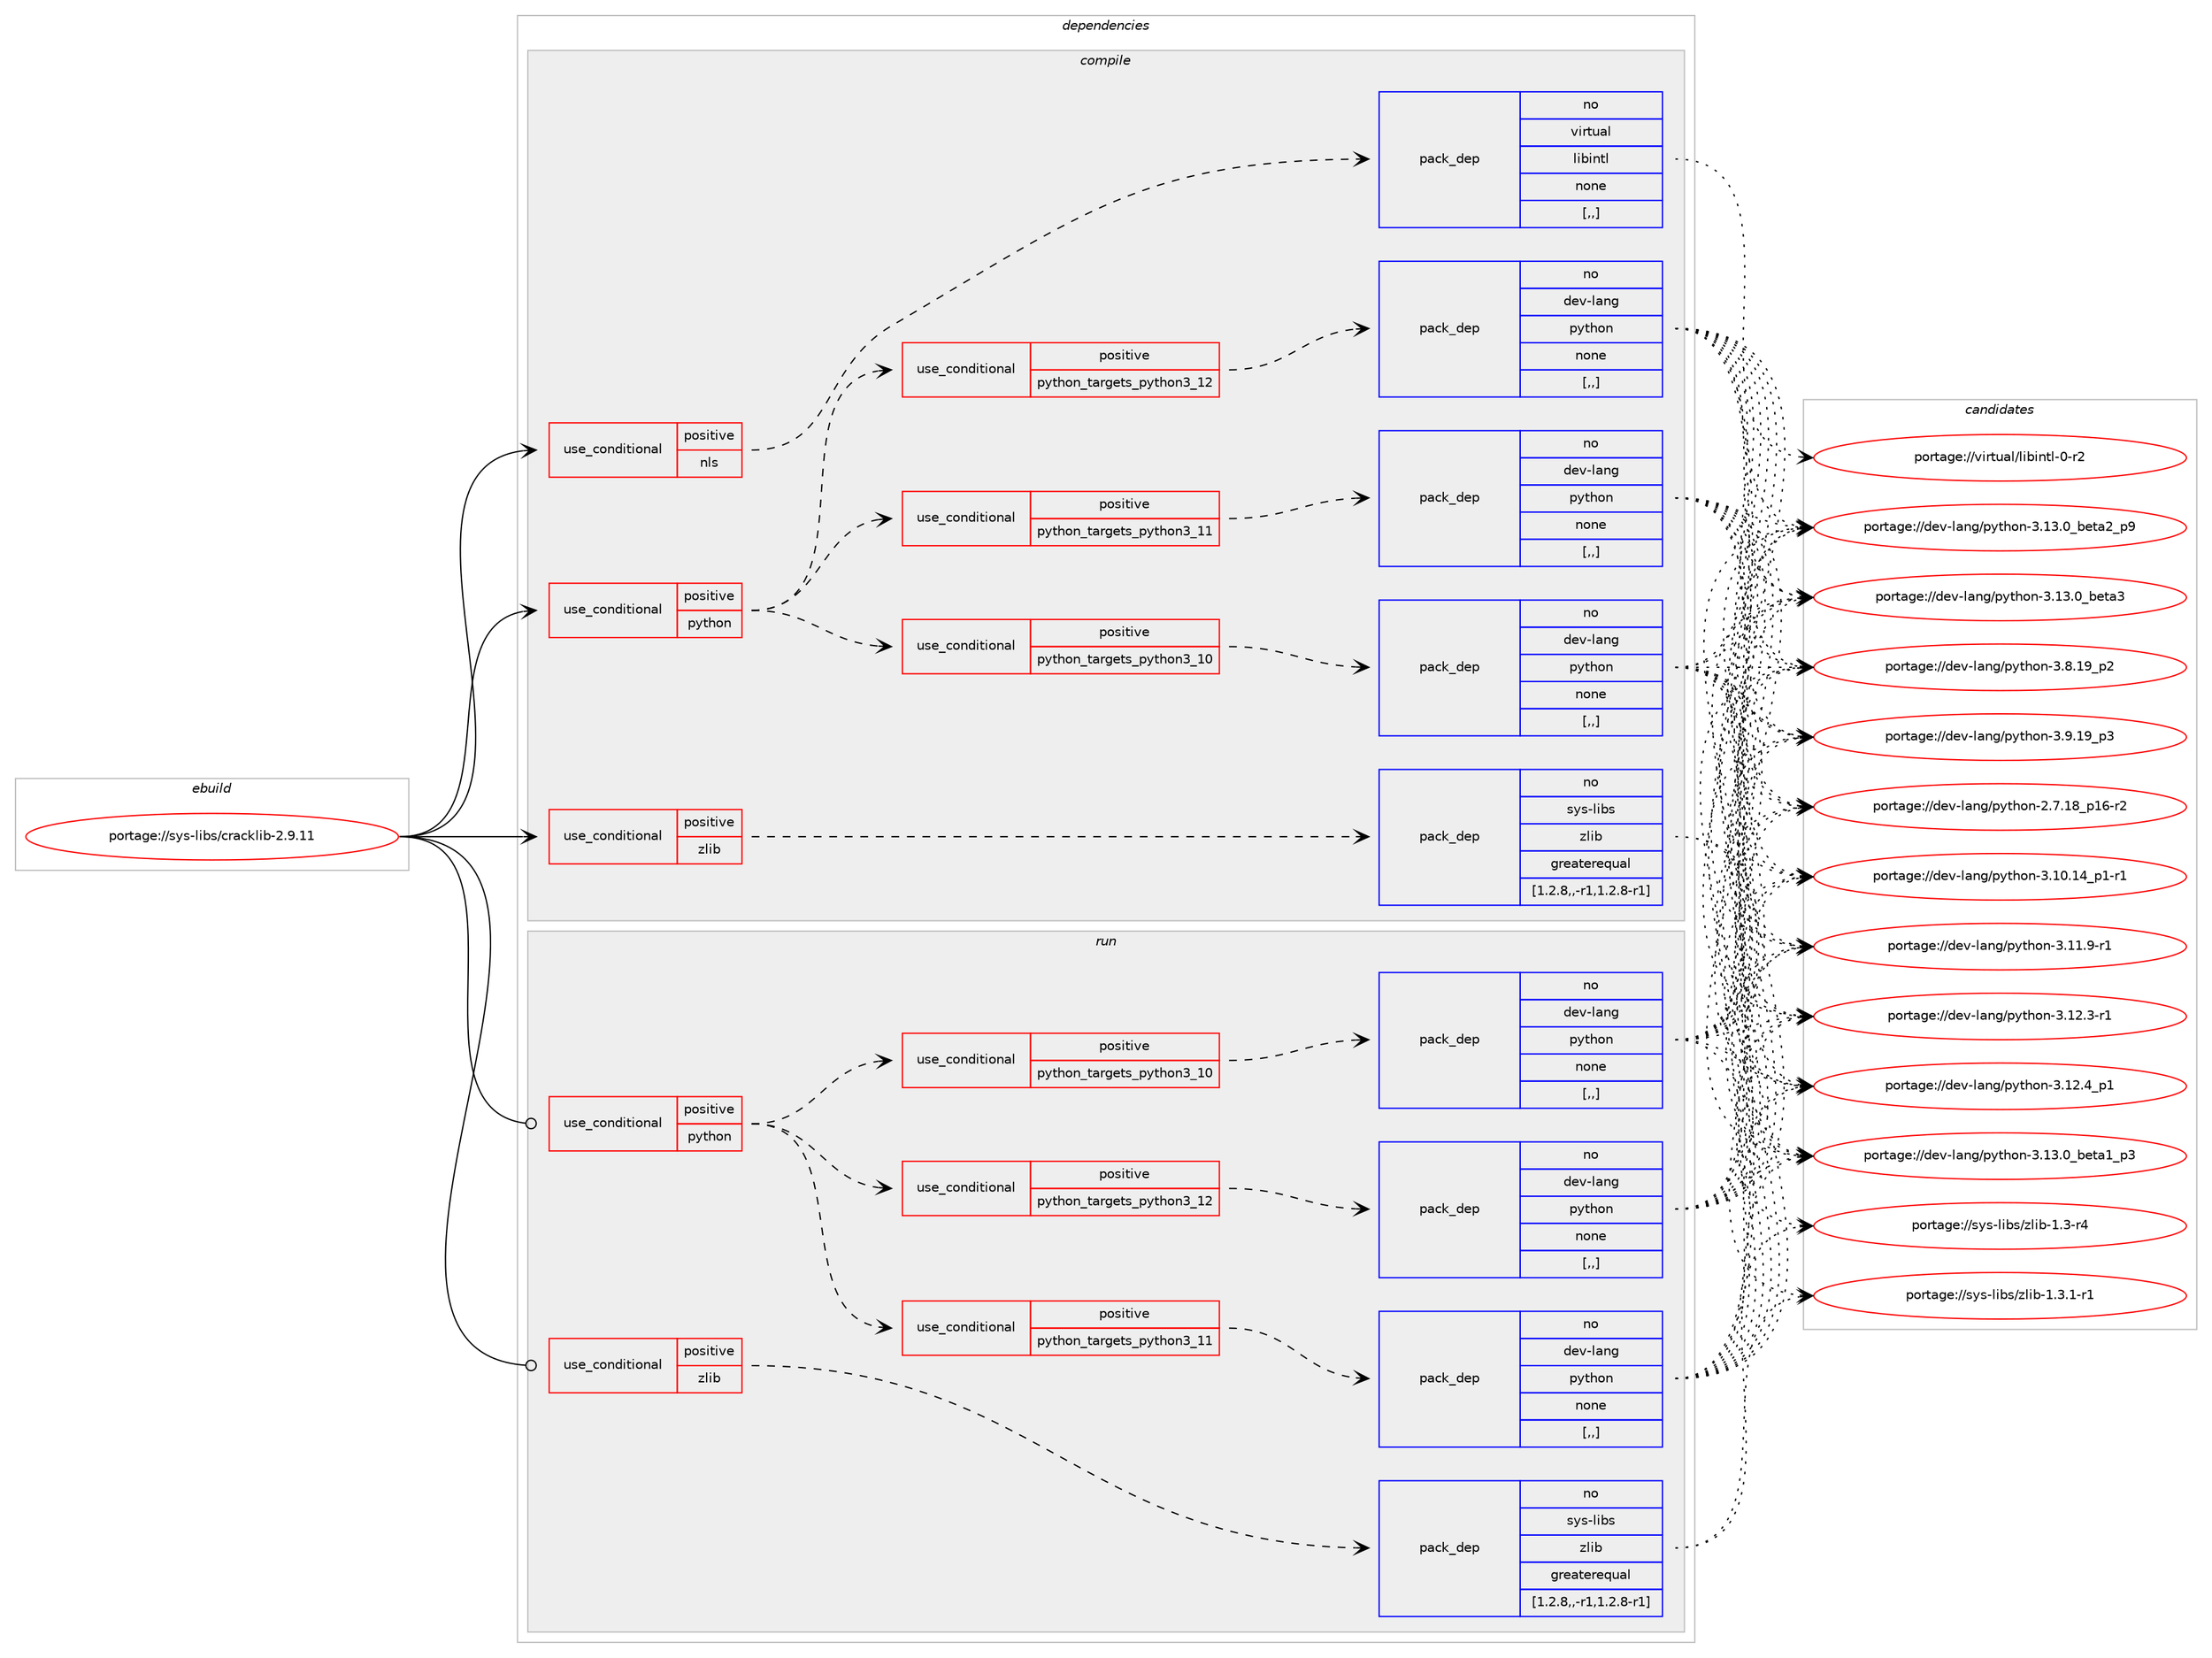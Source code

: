 digraph prolog {

# *************
# Graph options
# *************

newrank=true;
concentrate=true;
compound=true;
graph [rankdir=LR,fontname=Helvetica,fontsize=10,ranksep=1.5];#, ranksep=2.5, nodesep=0.2];
edge  [arrowhead=vee];
node  [fontname=Helvetica,fontsize=10];

# **********
# The ebuild
# **********

subgraph cluster_leftcol {
color=gray;
rank=same;
label=<<i>ebuild</i>>;
id [label="portage://sys-libs/cracklib-2.9.11", color=red, width=4, href="../sys-libs/cracklib-2.9.11.svg"];
}

# ****************
# The dependencies
# ****************

subgraph cluster_midcol {
color=gray;
label=<<i>dependencies</i>>;
subgraph cluster_compile {
fillcolor="#eeeeee";
style=filled;
label=<<i>compile</i>>;
subgraph cond114127 {
dependency429358 [label=<<TABLE BORDER="0" CELLBORDER="1" CELLSPACING="0" CELLPADDING="4"><TR><TD ROWSPAN="3" CELLPADDING="10">use_conditional</TD></TR><TR><TD>positive</TD></TR><TR><TD>nls</TD></TR></TABLE>>, shape=none, color=red];
subgraph pack312309 {
dependency429359 [label=<<TABLE BORDER="0" CELLBORDER="1" CELLSPACING="0" CELLPADDING="4" WIDTH="220"><TR><TD ROWSPAN="6" CELLPADDING="30">pack_dep</TD></TR><TR><TD WIDTH="110">no</TD></TR><TR><TD>virtual</TD></TR><TR><TD>libintl</TD></TR><TR><TD>none</TD></TR><TR><TD>[,,]</TD></TR></TABLE>>, shape=none, color=blue];
}
dependency429358:e -> dependency429359:w [weight=20,style="dashed",arrowhead="vee"];
}
id:e -> dependency429358:w [weight=20,style="solid",arrowhead="vee"];
subgraph cond114128 {
dependency429360 [label=<<TABLE BORDER="0" CELLBORDER="1" CELLSPACING="0" CELLPADDING="4"><TR><TD ROWSPAN="3" CELLPADDING="10">use_conditional</TD></TR><TR><TD>positive</TD></TR><TR><TD>python</TD></TR></TABLE>>, shape=none, color=red];
subgraph cond114129 {
dependency429361 [label=<<TABLE BORDER="0" CELLBORDER="1" CELLSPACING="0" CELLPADDING="4"><TR><TD ROWSPAN="3" CELLPADDING="10">use_conditional</TD></TR><TR><TD>positive</TD></TR><TR><TD>python_targets_python3_10</TD></TR></TABLE>>, shape=none, color=red];
subgraph pack312310 {
dependency429362 [label=<<TABLE BORDER="0" CELLBORDER="1" CELLSPACING="0" CELLPADDING="4" WIDTH="220"><TR><TD ROWSPAN="6" CELLPADDING="30">pack_dep</TD></TR><TR><TD WIDTH="110">no</TD></TR><TR><TD>dev-lang</TD></TR><TR><TD>python</TD></TR><TR><TD>none</TD></TR><TR><TD>[,,]</TD></TR></TABLE>>, shape=none, color=blue];
}
dependency429361:e -> dependency429362:w [weight=20,style="dashed",arrowhead="vee"];
}
dependency429360:e -> dependency429361:w [weight=20,style="dashed",arrowhead="vee"];
subgraph cond114130 {
dependency429363 [label=<<TABLE BORDER="0" CELLBORDER="1" CELLSPACING="0" CELLPADDING="4"><TR><TD ROWSPAN="3" CELLPADDING="10">use_conditional</TD></TR><TR><TD>positive</TD></TR><TR><TD>python_targets_python3_11</TD></TR></TABLE>>, shape=none, color=red];
subgraph pack312311 {
dependency429364 [label=<<TABLE BORDER="0" CELLBORDER="1" CELLSPACING="0" CELLPADDING="4" WIDTH="220"><TR><TD ROWSPAN="6" CELLPADDING="30">pack_dep</TD></TR><TR><TD WIDTH="110">no</TD></TR><TR><TD>dev-lang</TD></TR><TR><TD>python</TD></TR><TR><TD>none</TD></TR><TR><TD>[,,]</TD></TR></TABLE>>, shape=none, color=blue];
}
dependency429363:e -> dependency429364:w [weight=20,style="dashed",arrowhead="vee"];
}
dependency429360:e -> dependency429363:w [weight=20,style="dashed",arrowhead="vee"];
subgraph cond114131 {
dependency429365 [label=<<TABLE BORDER="0" CELLBORDER="1" CELLSPACING="0" CELLPADDING="4"><TR><TD ROWSPAN="3" CELLPADDING="10">use_conditional</TD></TR><TR><TD>positive</TD></TR><TR><TD>python_targets_python3_12</TD></TR></TABLE>>, shape=none, color=red];
subgraph pack312312 {
dependency429366 [label=<<TABLE BORDER="0" CELLBORDER="1" CELLSPACING="0" CELLPADDING="4" WIDTH="220"><TR><TD ROWSPAN="6" CELLPADDING="30">pack_dep</TD></TR><TR><TD WIDTH="110">no</TD></TR><TR><TD>dev-lang</TD></TR><TR><TD>python</TD></TR><TR><TD>none</TD></TR><TR><TD>[,,]</TD></TR></TABLE>>, shape=none, color=blue];
}
dependency429365:e -> dependency429366:w [weight=20,style="dashed",arrowhead="vee"];
}
dependency429360:e -> dependency429365:w [weight=20,style="dashed",arrowhead="vee"];
}
id:e -> dependency429360:w [weight=20,style="solid",arrowhead="vee"];
subgraph cond114132 {
dependency429367 [label=<<TABLE BORDER="0" CELLBORDER="1" CELLSPACING="0" CELLPADDING="4"><TR><TD ROWSPAN="3" CELLPADDING="10">use_conditional</TD></TR><TR><TD>positive</TD></TR><TR><TD>zlib</TD></TR></TABLE>>, shape=none, color=red];
subgraph pack312313 {
dependency429368 [label=<<TABLE BORDER="0" CELLBORDER="1" CELLSPACING="0" CELLPADDING="4" WIDTH="220"><TR><TD ROWSPAN="6" CELLPADDING="30">pack_dep</TD></TR><TR><TD WIDTH="110">no</TD></TR><TR><TD>sys-libs</TD></TR><TR><TD>zlib</TD></TR><TR><TD>greaterequal</TD></TR><TR><TD>[1.2.8,,-r1,1.2.8-r1]</TD></TR></TABLE>>, shape=none, color=blue];
}
dependency429367:e -> dependency429368:w [weight=20,style="dashed",arrowhead="vee"];
}
id:e -> dependency429367:w [weight=20,style="solid",arrowhead="vee"];
}
subgraph cluster_compileandrun {
fillcolor="#eeeeee";
style=filled;
label=<<i>compile and run</i>>;
}
subgraph cluster_run {
fillcolor="#eeeeee";
style=filled;
label=<<i>run</i>>;
subgraph cond114133 {
dependency429369 [label=<<TABLE BORDER="0" CELLBORDER="1" CELLSPACING="0" CELLPADDING="4"><TR><TD ROWSPAN="3" CELLPADDING="10">use_conditional</TD></TR><TR><TD>positive</TD></TR><TR><TD>python</TD></TR></TABLE>>, shape=none, color=red];
subgraph cond114134 {
dependency429370 [label=<<TABLE BORDER="0" CELLBORDER="1" CELLSPACING="0" CELLPADDING="4"><TR><TD ROWSPAN="3" CELLPADDING="10">use_conditional</TD></TR><TR><TD>positive</TD></TR><TR><TD>python_targets_python3_10</TD></TR></TABLE>>, shape=none, color=red];
subgraph pack312314 {
dependency429371 [label=<<TABLE BORDER="0" CELLBORDER="1" CELLSPACING="0" CELLPADDING="4" WIDTH="220"><TR><TD ROWSPAN="6" CELLPADDING="30">pack_dep</TD></TR><TR><TD WIDTH="110">no</TD></TR><TR><TD>dev-lang</TD></TR><TR><TD>python</TD></TR><TR><TD>none</TD></TR><TR><TD>[,,]</TD></TR></TABLE>>, shape=none, color=blue];
}
dependency429370:e -> dependency429371:w [weight=20,style="dashed",arrowhead="vee"];
}
dependency429369:e -> dependency429370:w [weight=20,style="dashed",arrowhead="vee"];
subgraph cond114135 {
dependency429372 [label=<<TABLE BORDER="0" CELLBORDER="1" CELLSPACING="0" CELLPADDING="4"><TR><TD ROWSPAN="3" CELLPADDING="10">use_conditional</TD></TR><TR><TD>positive</TD></TR><TR><TD>python_targets_python3_11</TD></TR></TABLE>>, shape=none, color=red];
subgraph pack312315 {
dependency429373 [label=<<TABLE BORDER="0" CELLBORDER="1" CELLSPACING="0" CELLPADDING="4" WIDTH="220"><TR><TD ROWSPAN="6" CELLPADDING="30">pack_dep</TD></TR><TR><TD WIDTH="110">no</TD></TR><TR><TD>dev-lang</TD></TR><TR><TD>python</TD></TR><TR><TD>none</TD></TR><TR><TD>[,,]</TD></TR></TABLE>>, shape=none, color=blue];
}
dependency429372:e -> dependency429373:w [weight=20,style="dashed",arrowhead="vee"];
}
dependency429369:e -> dependency429372:w [weight=20,style="dashed",arrowhead="vee"];
subgraph cond114136 {
dependency429374 [label=<<TABLE BORDER="0" CELLBORDER="1" CELLSPACING="0" CELLPADDING="4"><TR><TD ROWSPAN="3" CELLPADDING="10">use_conditional</TD></TR><TR><TD>positive</TD></TR><TR><TD>python_targets_python3_12</TD></TR></TABLE>>, shape=none, color=red];
subgraph pack312316 {
dependency429375 [label=<<TABLE BORDER="0" CELLBORDER="1" CELLSPACING="0" CELLPADDING="4" WIDTH="220"><TR><TD ROWSPAN="6" CELLPADDING="30">pack_dep</TD></TR><TR><TD WIDTH="110">no</TD></TR><TR><TD>dev-lang</TD></TR><TR><TD>python</TD></TR><TR><TD>none</TD></TR><TR><TD>[,,]</TD></TR></TABLE>>, shape=none, color=blue];
}
dependency429374:e -> dependency429375:w [weight=20,style="dashed",arrowhead="vee"];
}
dependency429369:e -> dependency429374:w [weight=20,style="dashed",arrowhead="vee"];
}
id:e -> dependency429369:w [weight=20,style="solid",arrowhead="odot"];
subgraph cond114137 {
dependency429376 [label=<<TABLE BORDER="0" CELLBORDER="1" CELLSPACING="0" CELLPADDING="4"><TR><TD ROWSPAN="3" CELLPADDING="10">use_conditional</TD></TR><TR><TD>positive</TD></TR><TR><TD>zlib</TD></TR></TABLE>>, shape=none, color=red];
subgraph pack312317 {
dependency429377 [label=<<TABLE BORDER="0" CELLBORDER="1" CELLSPACING="0" CELLPADDING="4" WIDTH="220"><TR><TD ROWSPAN="6" CELLPADDING="30">pack_dep</TD></TR><TR><TD WIDTH="110">no</TD></TR><TR><TD>sys-libs</TD></TR><TR><TD>zlib</TD></TR><TR><TD>greaterequal</TD></TR><TR><TD>[1.2.8,,-r1,1.2.8-r1]</TD></TR></TABLE>>, shape=none, color=blue];
}
dependency429376:e -> dependency429377:w [weight=20,style="dashed",arrowhead="vee"];
}
id:e -> dependency429376:w [weight=20,style="solid",arrowhead="odot"];
}
}

# **************
# The candidates
# **************

subgraph cluster_choices {
rank=same;
color=gray;
label=<<i>candidates</i>>;

subgraph choice312309 {
color=black;
nodesep=1;
choice11810511411611797108471081059810511011610845484511450 [label="portage://virtual/libintl-0-r2", color=red, width=4,href="../virtual/libintl-0-r2.svg"];
dependency429359:e -> choice11810511411611797108471081059810511011610845484511450:w [style=dotted,weight="100"];
}
subgraph choice312310 {
color=black;
nodesep=1;
choice100101118451089711010347112121116104111110455046554649569511249544511450 [label="portage://dev-lang/python-2.7.18_p16-r2", color=red, width=4,href="../dev-lang/python-2.7.18_p16-r2.svg"];
choice100101118451089711010347112121116104111110455146494846495295112494511449 [label="portage://dev-lang/python-3.10.14_p1-r1", color=red, width=4,href="../dev-lang/python-3.10.14_p1-r1.svg"];
choice100101118451089711010347112121116104111110455146494946574511449 [label="portage://dev-lang/python-3.11.9-r1", color=red, width=4,href="../dev-lang/python-3.11.9-r1.svg"];
choice100101118451089711010347112121116104111110455146495046514511449 [label="portage://dev-lang/python-3.12.3-r1", color=red, width=4,href="../dev-lang/python-3.12.3-r1.svg"];
choice100101118451089711010347112121116104111110455146495046529511249 [label="portage://dev-lang/python-3.12.4_p1", color=red, width=4,href="../dev-lang/python-3.12.4_p1.svg"];
choice10010111845108971101034711212111610411111045514649514648959810111697499511251 [label="portage://dev-lang/python-3.13.0_beta1_p3", color=red, width=4,href="../dev-lang/python-3.13.0_beta1_p3.svg"];
choice10010111845108971101034711212111610411111045514649514648959810111697509511257 [label="portage://dev-lang/python-3.13.0_beta2_p9", color=red, width=4,href="../dev-lang/python-3.13.0_beta2_p9.svg"];
choice1001011184510897110103471121211161041111104551464951464895981011169751 [label="portage://dev-lang/python-3.13.0_beta3", color=red, width=4,href="../dev-lang/python-3.13.0_beta3.svg"];
choice100101118451089711010347112121116104111110455146564649579511250 [label="portage://dev-lang/python-3.8.19_p2", color=red, width=4,href="../dev-lang/python-3.8.19_p2.svg"];
choice100101118451089711010347112121116104111110455146574649579511251 [label="portage://dev-lang/python-3.9.19_p3", color=red, width=4,href="../dev-lang/python-3.9.19_p3.svg"];
dependency429362:e -> choice100101118451089711010347112121116104111110455046554649569511249544511450:w [style=dotted,weight="100"];
dependency429362:e -> choice100101118451089711010347112121116104111110455146494846495295112494511449:w [style=dotted,weight="100"];
dependency429362:e -> choice100101118451089711010347112121116104111110455146494946574511449:w [style=dotted,weight="100"];
dependency429362:e -> choice100101118451089711010347112121116104111110455146495046514511449:w [style=dotted,weight="100"];
dependency429362:e -> choice100101118451089711010347112121116104111110455146495046529511249:w [style=dotted,weight="100"];
dependency429362:e -> choice10010111845108971101034711212111610411111045514649514648959810111697499511251:w [style=dotted,weight="100"];
dependency429362:e -> choice10010111845108971101034711212111610411111045514649514648959810111697509511257:w [style=dotted,weight="100"];
dependency429362:e -> choice1001011184510897110103471121211161041111104551464951464895981011169751:w [style=dotted,weight="100"];
dependency429362:e -> choice100101118451089711010347112121116104111110455146564649579511250:w [style=dotted,weight="100"];
dependency429362:e -> choice100101118451089711010347112121116104111110455146574649579511251:w [style=dotted,weight="100"];
}
subgraph choice312311 {
color=black;
nodesep=1;
choice100101118451089711010347112121116104111110455046554649569511249544511450 [label="portage://dev-lang/python-2.7.18_p16-r2", color=red, width=4,href="../dev-lang/python-2.7.18_p16-r2.svg"];
choice100101118451089711010347112121116104111110455146494846495295112494511449 [label="portage://dev-lang/python-3.10.14_p1-r1", color=red, width=4,href="../dev-lang/python-3.10.14_p1-r1.svg"];
choice100101118451089711010347112121116104111110455146494946574511449 [label="portage://dev-lang/python-3.11.9-r1", color=red, width=4,href="../dev-lang/python-3.11.9-r1.svg"];
choice100101118451089711010347112121116104111110455146495046514511449 [label="portage://dev-lang/python-3.12.3-r1", color=red, width=4,href="../dev-lang/python-3.12.3-r1.svg"];
choice100101118451089711010347112121116104111110455146495046529511249 [label="portage://dev-lang/python-3.12.4_p1", color=red, width=4,href="../dev-lang/python-3.12.4_p1.svg"];
choice10010111845108971101034711212111610411111045514649514648959810111697499511251 [label="portage://dev-lang/python-3.13.0_beta1_p3", color=red, width=4,href="../dev-lang/python-3.13.0_beta1_p3.svg"];
choice10010111845108971101034711212111610411111045514649514648959810111697509511257 [label="portage://dev-lang/python-3.13.0_beta2_p9", color=red, width=4,href="../dev-lang/python-3.13.0_beta2_p9.svg"];
choice1001011184510897110103471121211161041111104551464951464895981011169751 [label="portage://dev-lang/python-3.13.0_beta3", color=red, width=4,href="../dev-lang/python-3.13.0_beta3.svg"];
choice100101118451089711010347112121116104111110455146564649579511250 [label="portage://dev-lang/python-3.8.19_p2", color=red, width=4,href="../dev-lang/python-3.8.19_p2.svg"];
choice100101118451089711010347112121116104111110455146574649579511251 [label="portage://dev-lang/python-3.9.19_p3", color=red, width=4,href="../dev-lang/python-3.9.19_p3.svg"];
dependency429364:e -> choice100101118451089711010347112121116104111110455046554649569511249544511450:w [style=dotted,weight="100"];
dependency429364:e -> choice100101118451089711010347112121116104111110455146494846495295112494511449:w [style=dotted,weight="100"];
dependency429364:e -> choice100101118451089711010347112121116104111110455146494946574511449:w [style=dotted,weight="100"];
dependency429364:e -> choice100101118451089711010347112121116104111110455146495046514511449:w [style=dotted,weight="100"];
dependency429364:e -> choice100101118451089711010347112121116104111110455146495046529511249:w [style=dotted,weight="100"];
dependency429364:e -> choice10010111845108971101034711212111610411111045514649514648959810111697499511251:w [style=dotted,weight="100"];
dependency429364:e -> choice10010111845108971101034711212111610411111045514649514648959810111697509511257:w [style=dotted,weight="100"];
dependency429364:e -> choice1001011184510897110103471121211161041111104551464951464895981011169751:w [style=dotted,weight="100"];
dependency429364:e -> choice100101118451089711010347112121116104111110455146564649579511250:w [style=dotted,weight="100"];
dependency429364:e -> choice100101118451089711010347112121116104111110455146574649579511251:w [style=dotted,weight="100"];
}
subgraph choice312312 {
color=black;
nodesep=1;
choice100101118451089711010347112121116104111110455046554649569511249544511450 [label="portage://dev-lang/python-2.7.18_p16-r2", color=red, width=4,href="../dev-lang/python-2.7.18_p16-r2.svg"];
choice100101118451089711010347112121116104111110455146494846495295112494511449 [label="portage://dev-lang/python-3.10.14_p1-r1", color=red, width=4,href="../dev-lang/python-3.10.14_p1-r1.svg"];
choice100101118451089711010347112121116104111110455146494946574511449 [label="portage://dev-lang/python-3.11.9-r1", color=red, width=4,href="../dev-lang/python-3.11.9-r1.svg"];
choice100101118451089711010347112121116104111110455146495046514511449 [label="portage://dev-lang/python-3.12.3-r1", color=red, width=4,href="../dev-lang/python-3.12.3-r1.svg"];
choice100101118451089711010347112121116104111110455146495046529511249 [label="portage://dev-lang/python-3.12.4_p1", color=red, width=4,href="../dev-lang/python-3.12.4_p1.svg"];
choice10010111845108971101034711212111610411111045514649514648959810111697499511251 [label="portage://dev-lang/python-3.13.0_beta1_p3", color=red, width=4,href="../dev-lang/python-3.13.0_beta1_p3.svg"];
choice10010111845108971101034711212111610411111045514649514648959810111697509511257 [label="portage://dev-lang/python-3.13.0_beta2_p9", color=red, width=4,href="../dev-lang/python-3.13.0_beta2_p9.svg"];
choice1001011184510897110103471121211161041111104551464951464895981011169751 [label="portage://dev-lang/python-3.13.0_beta3", color=red, width=4,href="../dev-lang/python-3.13.0_beta3.svg"];
choice100101118451089711010347112121116104111110455146564649579511250 [label="portage://dev-lang/python-3.8.19_p2", color=red, width=4,href="../dev-lang/python-3.8.19_p2.svg"];
choice100101118451089711010347112121116104111110455146574649579511251 [label="portage://dev-lang/python-3.9.19_p3", color=red, width=4,href="../dev-lang/python-3.9.19_p3.svg"];
dependency429366:e -> choice100101118451089711010347112121116104111110455046554649569511249544511450:w [style=dotted,weight="100"];
dependency429366:e -> choice100101118451089711010347112121116104111110455146494846495295112494511449:w [style=dotted,weight="100"];
dependency429366:e -> choice100101118451089711010347112121116104111110455146494946574511449:w [style=dotted,weight="100"];
dependency429366:e -> choice100101118451089711010347112121116104111110455146495046514511449:w [style=dotted,weight="100"];
dependency429366:e -> choice100101118451089711010347112121116104111110455146495046529511249:w [style=dotted,weight="100"];
dependency429366:e -> choice10010111845108971101034711212111610411111045514649514648959810111697499511251:w [style=dotted,weight="100"];
dependency429366:e -> choice10010111845108971101034711212111610411111045514649514648959810111697509511257:w [style=dotted,weight="100"];
dependency429366:e -> choice1001011184510897110103471121211161041111104551464951464895981011169751:w [style=dotted,weight="100"];
dependency429366:e -> choice100101118451089711010347112121116104111110455146564649579511250:w [style=dotted,weight="100"];
dependency429366:e -> choice100101118451089711010347112121116104111110455146574649579511251:w [style=dotted,weight="100"];
}
subgraph choice312313 {
color=black;
nodesep=1;
choice11512111545108105981154712210810598454946514511452 [label="portage://sys-libs/zlib-1.3-r4", color=red, width=4,href="../sys-libs/zlib-1.3-r4.svg"];
choice115121115451081059811547122108105984549465146494511449 [label="portage://sys-libs/zlib-1.3.1-r1", color=red, width=4,href="../sys-libs/zlib-1.3.1-r1.svg"];
dependency429368:e -> choice11512111545108105981154712210810598454946514511452:w [style=dotted,weight="100"];
dependency429368:e -> choice115121115451081059811547122108105984549465146494511449:w [style=dotted,weight="100"];
}
subgraph choice312314 {
color=black;
nodesep=1;
choice100101118451089711010347112121116104111110455046554649569511249544511450 [label="portage://dev-lang/python-2.7.18_p16-r2", color=red, width=4,href="../dev-lang/python-2.7.18_p16-r2.svg"];
choice100101118451089711010347112121116104111110455146494846495295112494511449 [label="portage://dev-lang/python-3.10.14_p1-r1", color=red, width=4,href="../dev-lang/python-3.10.14_p1-r1.svg"];
choice100101118451089711010347112121116104111110455146494946574511449 [label="portage://dev-lang/python-3.11.9-r1", color=red, width=4,href="../dev-lang/python-3.11.9-r1.svg"];
choice100101118451089711010347112121116104111110455146495046514511449 [label="portage://dev-lang/python-3.12.3-r1", color=red, width=4,href="../dev-lang/python-3.12.3-r1.svg"];
choice100101118451089711010347112121116104111110455146495046529511249 [label="portage://dev-lang/python-3.12.4_p1", color=red, width=4,href="../dev-lang/python-3.12.4_p1.svg"];
choice10010111845108971101034711212111610411111045514649514648959810111697499511251 [label="portage://dev-lang/python-3.13.0_beta1_p3", color=red, width=4,href="../dev-lang/python-3.13.0_beta1_p3.svg"];
choice10010111845108971101034711212111610411111045514649514648959810111697509511257 [label="portage://dev-lang/python-3.13.0_beta2_p9", color=red, width=4,href="../dev-lang/python-3.13.0_beta2_p9.svg"];
choice1001011184510897110103471121211161041111104551464951464895981011169751 [label="portage://dev-lang/python-3.13.0_beta3", color=red, width=4,href="../dev-lang/python-3.13.0_beta3.svg"];
choice100101118451089711010347112121116104111110455146564649579511250 [label="portage://dev-lang/python-3.8.19_p2", color=red, width=4,href="../dev-lang/python-3.8.19_p2.svg"];
choice100101118451089711010347112121116104111110455146574649579511251 [label="portage://dev-lang/python-3.9.19_p3", color=red, width=4,href="../dev-lang/python-3.9.19_p3.svg"];
dependency429371:e -> choice100101118451089711010347112121116104111110455046554649569511249544511450:w [style=dotted,weight="100"];
dependency429371:e -> choice100101118451089711010347112121116104111110455146494846495295112494511449:w [style=dotted,weight="100"];
dependency429371:e -> choice100101118451089711010347112121116104111110455146494946574511449:w [style=dotted,weight="100"];
dependency429371:e -> choice100101118451089711010347112121116104111110455146495046514511449:w [style=dotted,weight="100"];
dependency429371:e -> choice100101118451089711010347112121116104111110455146495046529511249:w [style=dotted,weight="100"];
dependency429371:e -> choice10010111845108971101034711212111610411111045514649514648959810111697499511251:w [style=dotted,weight="100"];
dependency429371:e -> choice10010111845108971101034711212111610411111045514649514648959810111697509511257:w [style=dotted,weight="100"];
dependency429371:e -> choice1001011184510897110103471121211161041111104551464951464895981011169751:w [style=dotted,weight="100"];
dependency429371:e -> choice100101118451089711010347112121116104111110455146564649579511250:w [style=dotted,weight="100"];
dependency429371:e -> choice100101118451089711010347112121116104111110455146574649579511251:w [style=dotted,weight="100"];
}
subgraph choice312315 {
color=black;
nodesep=1;
choice100101118451089711010347112121116104111110455046554649569511249544511450 [label="portage://dev-lang/python-2.7.18_p16-r2", color=red, width=4,href="../dev-lang/python-2.7.18_p16-r2.svg"];
choice100101118451089711010347112121116104111110455146494846495295112494511449 [label="portage://dev-lang/python-3.10.14_p1-r1", color=red, width=4,href="../dev-lang/python-3.10.14_p1-r1.svg"];
choice100101118451089711010347112121116104111110455146494946574511449 [label="portage://dev-lang/python-3.11.9-r1", color=red, width=4,href="../dev-lang/python-3.11.9-r1.svg"];
choice100101118451089711010347112121116104111110455146495046514511449 [label="portage://dev-lang/python-3.12.3-r1", color=red, width=4,href="../dev-lang/python-3.12.3-r1.svg"];
choice100101118451089711010347112121116104111110455146495046529511249 [label="portage://dev-lang/python-3.12.4_p1", color=red, width=4,href="../dev-lang/python-3.12.4_p1.svg"];
choice10010111845108971101034711212111610411111045514649514648959810111697499511251 [label="portage://dev-lang/python-3.13.0_beta1_p3", color=red, width=4,href="../dev-lang/python-3.13.0_beta1_p3.svg"];
choice10010111845108971101034711212111610411111045514649514648959810111697509511257 [label="portage://dev-lang/python-3.13.0_beta2_p9", color=red, width=4,href="../dev-lang/python-3.13.0_beta2_p9.svg"];
choice1001011184510897110103471121211161041111104551464951464895981011169751 [label="portage://dev-lang/python-3.13.0_beta3", color=red, width=4,href="../dev-lang/python-3.13.0_beta3.svg"];
choice100101118451089711010347112121116104111110455146564649579511250 [label="portage://dev-lang/python-3.8.19_p2", color=red, width=4,href="../dev-lang/python-3.8.19_p2.svg"];
choice100101118451089711010347112121116104111110455146574649579511251 [label="portage://dev-lang/python-3.9.19_p3", color=red, width=4,href="../dev-lang/python-3.9.19_p3.svg"];
dependency429373:e -> choice100101118451089711010347112121116104111110455046554649569511249544511450:w [style=dotted,weight="100"];
dependency429373:e -> choice100101118451089711010347112121116104111110455146494846495295112494511449:w [style=dotted,weight="100"];
dependency429373:e -> choice100101118451089711010347112121116104111110455146494946574511449:w [style=dotted,weight="100"];
dependency429373:e -> choice100101118451089711010347112121116104111110455146495046514511449:w [style=dotted,weight="100"];
dependency429373:e -> choice100101118451089711010347112121116104111110455146495046529511249:w [style=dotted,weight="100"];
dependency429373:e -> choice10010111845108971101034711212111610411111045514649514648959810111697499511251:w [style=dotted,weight="100"];
dependency429373:e -> choice10010111845108971101034711212111610411111045514649514648959810111697509511257:w [style=dotted,weight="100"];
dependency429373:e -> choice1001011184510897110103471121211161041111104551464951464895981011169751:w [style=dotted,weight="100"];
dependency429373:e -> choice100101118451089711010347112121116104111110455146564649579511250:w [style=dotted,weight="100"];
dependency429373:e -> choice100101118451089711010347112121116104111110455146574649579511251:w [style=dotted,weight="100"];
}
subgraph choice312316 {
color=black;
nodesep=1;
choice100101118451089711010347112121116104111110455046554649569511249544511450 [label="portage://dev-lang/python-2.7.18_p16-r2", color=red, width=4,href="../dev-lang/python-2.7.18_p16-r2.svg"];
choice100101118451089711010347112121116104111110455146494846495295112494511449 [label="portage://dev-lang/python-3.10.14_p1-r1", color=red, width=4,href="../dev-lang/python-3.10.14_p1-r1.svg"];
choice100101118451089711010347112121116104111110455146494946574511449 [label="portage://dev-lang/python-3.11.9-r1", color=red, width=4,href="../dev-lang/python-3.11.9-r1.svg"];
choice100101118451089711010347112121116104111110455146495046514511449 [label="portage://dev-lang/python-3.12.3-r1", color=red, width=4,href="../dev-lang/python-3.12.3-r1.svg"];
choice100101118451089711010347112121116104111110455146495046529511249 [label="portage://dev-lang/python-3.12.4_p1", color=red, width=4,href="../dev-lang/python-3.12.4_p1.svg"];
choice10010111845108971101034711212111610411111045514649514648959810111697499511251 [label="portage://dev-lang/python-3.13.0_beta1_p3", color=red, width=4,href="../dev-lang/python-3.13.0_beta1_p3.svg"];
choice10010111845108971101034711212111610411111045514649514648959810111697509511257 [label="portage://dev-lang/python-3.13.0_beta2_p9", color=red, width=4,href="../dev-lang/python-3.13.0_beta2_p9.svg"];
choice1001011184510897110103471121211161041111104551464951464895981011169751 [label="portage://dev-lang/python-3.13.0_beta3", color=red, width=4,href="../dev-lang/python-3.13.0_beta3.svg"];
choice100101118451089711010347112121116104111110455146564649579511250 [label="portage://dev-lang/python-3.8.19_p2", color=red, width=4,href="../dev-lang/python-3.8.19_p2.svg"];
choice100101118451089711010347112121116104111110455146574649579511251 [label="portage://dev-lang/python-3.9.19_p3", color=red, width=4,href="../dev-lang/python-3.9.19_p3.svg"];
dependency429375:e -> choice100101118451089711010347112121116104111110455046554649569511249544511450:w [style=dotted,weight="100"];
dependency429375:e -> choice100101118451089711010347112121116104111110455146494846495295112494511449:w [style=dotted,weight="100"];
dependency429375:e -> choice100101118451089711010347112121116104111110455146494946574511449:w [style=dotted,weight="100"];
dependency429375:e -> choice100101118451089711010347112121116104111110455146495046514511449:w [style=dotted,weight="100"];
dependency429375:e -> choice100101118451089711010347112121116104111110455146495046529511249:w [style=dotted,weight="100"];
dependency429375:e -> choice10010111845108971101034711212111610411111045514649514648959810111697499511251:w [style=dotted,weight="100"];
dependency429375:e -> choice10010111845108971101034711212111610411111045514649514648959810111697509511257:w [style=dotted,weight="100"];
dependency429375:e -> choice1001011184510897110103471121211161041111104551464951464895981011169751:w [style=dotted,weight="100"];
dependency429375:e -> choice100101118451089711010347112121116104111110455146564649579511250:w [style=dotted,weight="100"];
dependency429375:e -> choice100101118451089711010347112121116104111110455146574649579511251:w [style=dotted,weight="100"];
}
subgraph choice312317 {
color=black;
nodesep=1;
choice11512111545108105981154712210810598454946514511452 [label="portage://sys-libs/zlib-1.3-r4", color=red, width=4,href="../sys-libs/zlib-1.3-r4.svg"];
choice115121115451081059811547122108105984549465146494511449 [label="portage://sys-libs/zlib-1.3.1-r1", color=red, width=4,href="../sys-libs/zlib-1.3.1-r1.svg"];
dependency429377:e -> choice11512111545108105981154712210810598454946514511452:w [style=dotted,weight="100"];
dependency429377:e -> choice115121115451081059811547122108105984549465146494511449:w [style=dotted,weight="100"];
}
}

}
